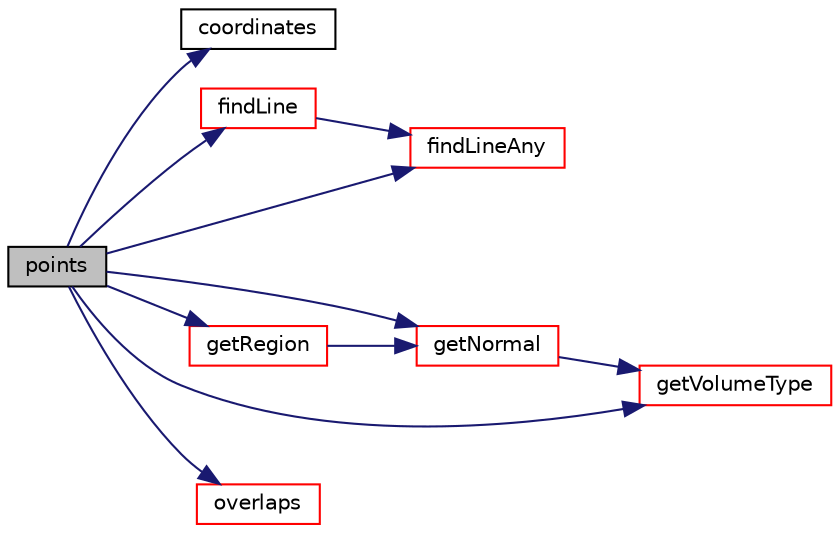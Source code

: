 digraph "points"
{
  bgcolor="transparent";
  edge [fontname="Helvetica",fontsize="10",labelfontname="Helvetica",labelfontsize="10"];
  node [fontname="Helvetica",fontsize="10",shape=record];
  rankdir="LR";
  Node1 [label="points",height=0.2,width=0.4,color="black", fillcolor="grey75", style="filled", fontcolor="black"];
  Node1 -> Node2 [color="midnightblue",fontsize="10",style="solid",fontname="Helvetica"];
  Node2 [label="coordinates",height=0.2,width=0.4,color="black",URL="$a02323.html#a63dde5ed963ede3c2c7a3681dd742999",tooltip="Get representative set of element coordinates. "];
  Node1 -> Node3 [color="midnightblue",fontsize="10",style="solid",fontname="Helvetica"];
  Node3 [label="findLine",height=0.2,width=0.4,color="red",URL="$a02323.html#a099df5ddaf17545f9b58aeaceead2dab",tooltip="Find first intersection on segment from start to end. "];
  Node3 -> Node4 [color="midnightblue",fontsize="10",style="solid",fontname="Helvetica"];
  Node4 [label="findLineAny",height=0.2,width=0.4,color="red",URL="$a02323.html#ac65d782c6c6dd90c8a8f260986b64cf4",tooltip="Return any intersection on segment from start to end. "];
  Node1 -> Node4 [color="midnightblue",fontsize="10",style="solid",fontname="Helvetica"];
  Node1 -> Node5 [color="midnightblue",fontsize="10",style="solid",fontname="Helvetica"];
  Node5 [label="getNormal",height=0.2,width=0.4,color="red",URL="$a02323.html#a502647d85c5dad76c637a7380d92a63d",tooltip="From a set of points and indices get the normal. "];
  Node5 -> Node6 [color="midnightblue",fontsize="10",style="solid",fontname="Helvetica"];
  Node6 [label="getVolumeType",height=0.2,width=0.4,color="red",URL="$a02323.html#a841fec7c9618319def0abf8af87b96d4",tooltip="Determine type (inside/outside/mixed) for point. unknown if. "];
  Node1 -> Node7 [color="midnightblue",fontsize="10",style="solid",fontname="Helvetica"];
  Node7 [label="getRegion",height=0.2,width=0.4,color="red",URL="$a02323.html#aa169783cb670368723f3780399953280",tooltip="From a set of points and indices get the region. "];
  Node7 -> Node5 [color="midnightblue",fontsize="10",style="solid",fontname="Helvetica"];
  Node1 -> Node6 [color="midnightblue",fontsize="10",style="solid",fontname="Helvetica"];
  Node1 -> Node8 [color="midnightblue",fontsize="10",style="solid",fontname="Helvetica"];
  Node8 [label="overlaps",height=0.2,width=0.4,color="red",URL="$a02323.html#ad216562f0c5ce5c494f7dde03b8faec2",tooltip="Does any part of the surface overlap the supplied bound box? "];
}
